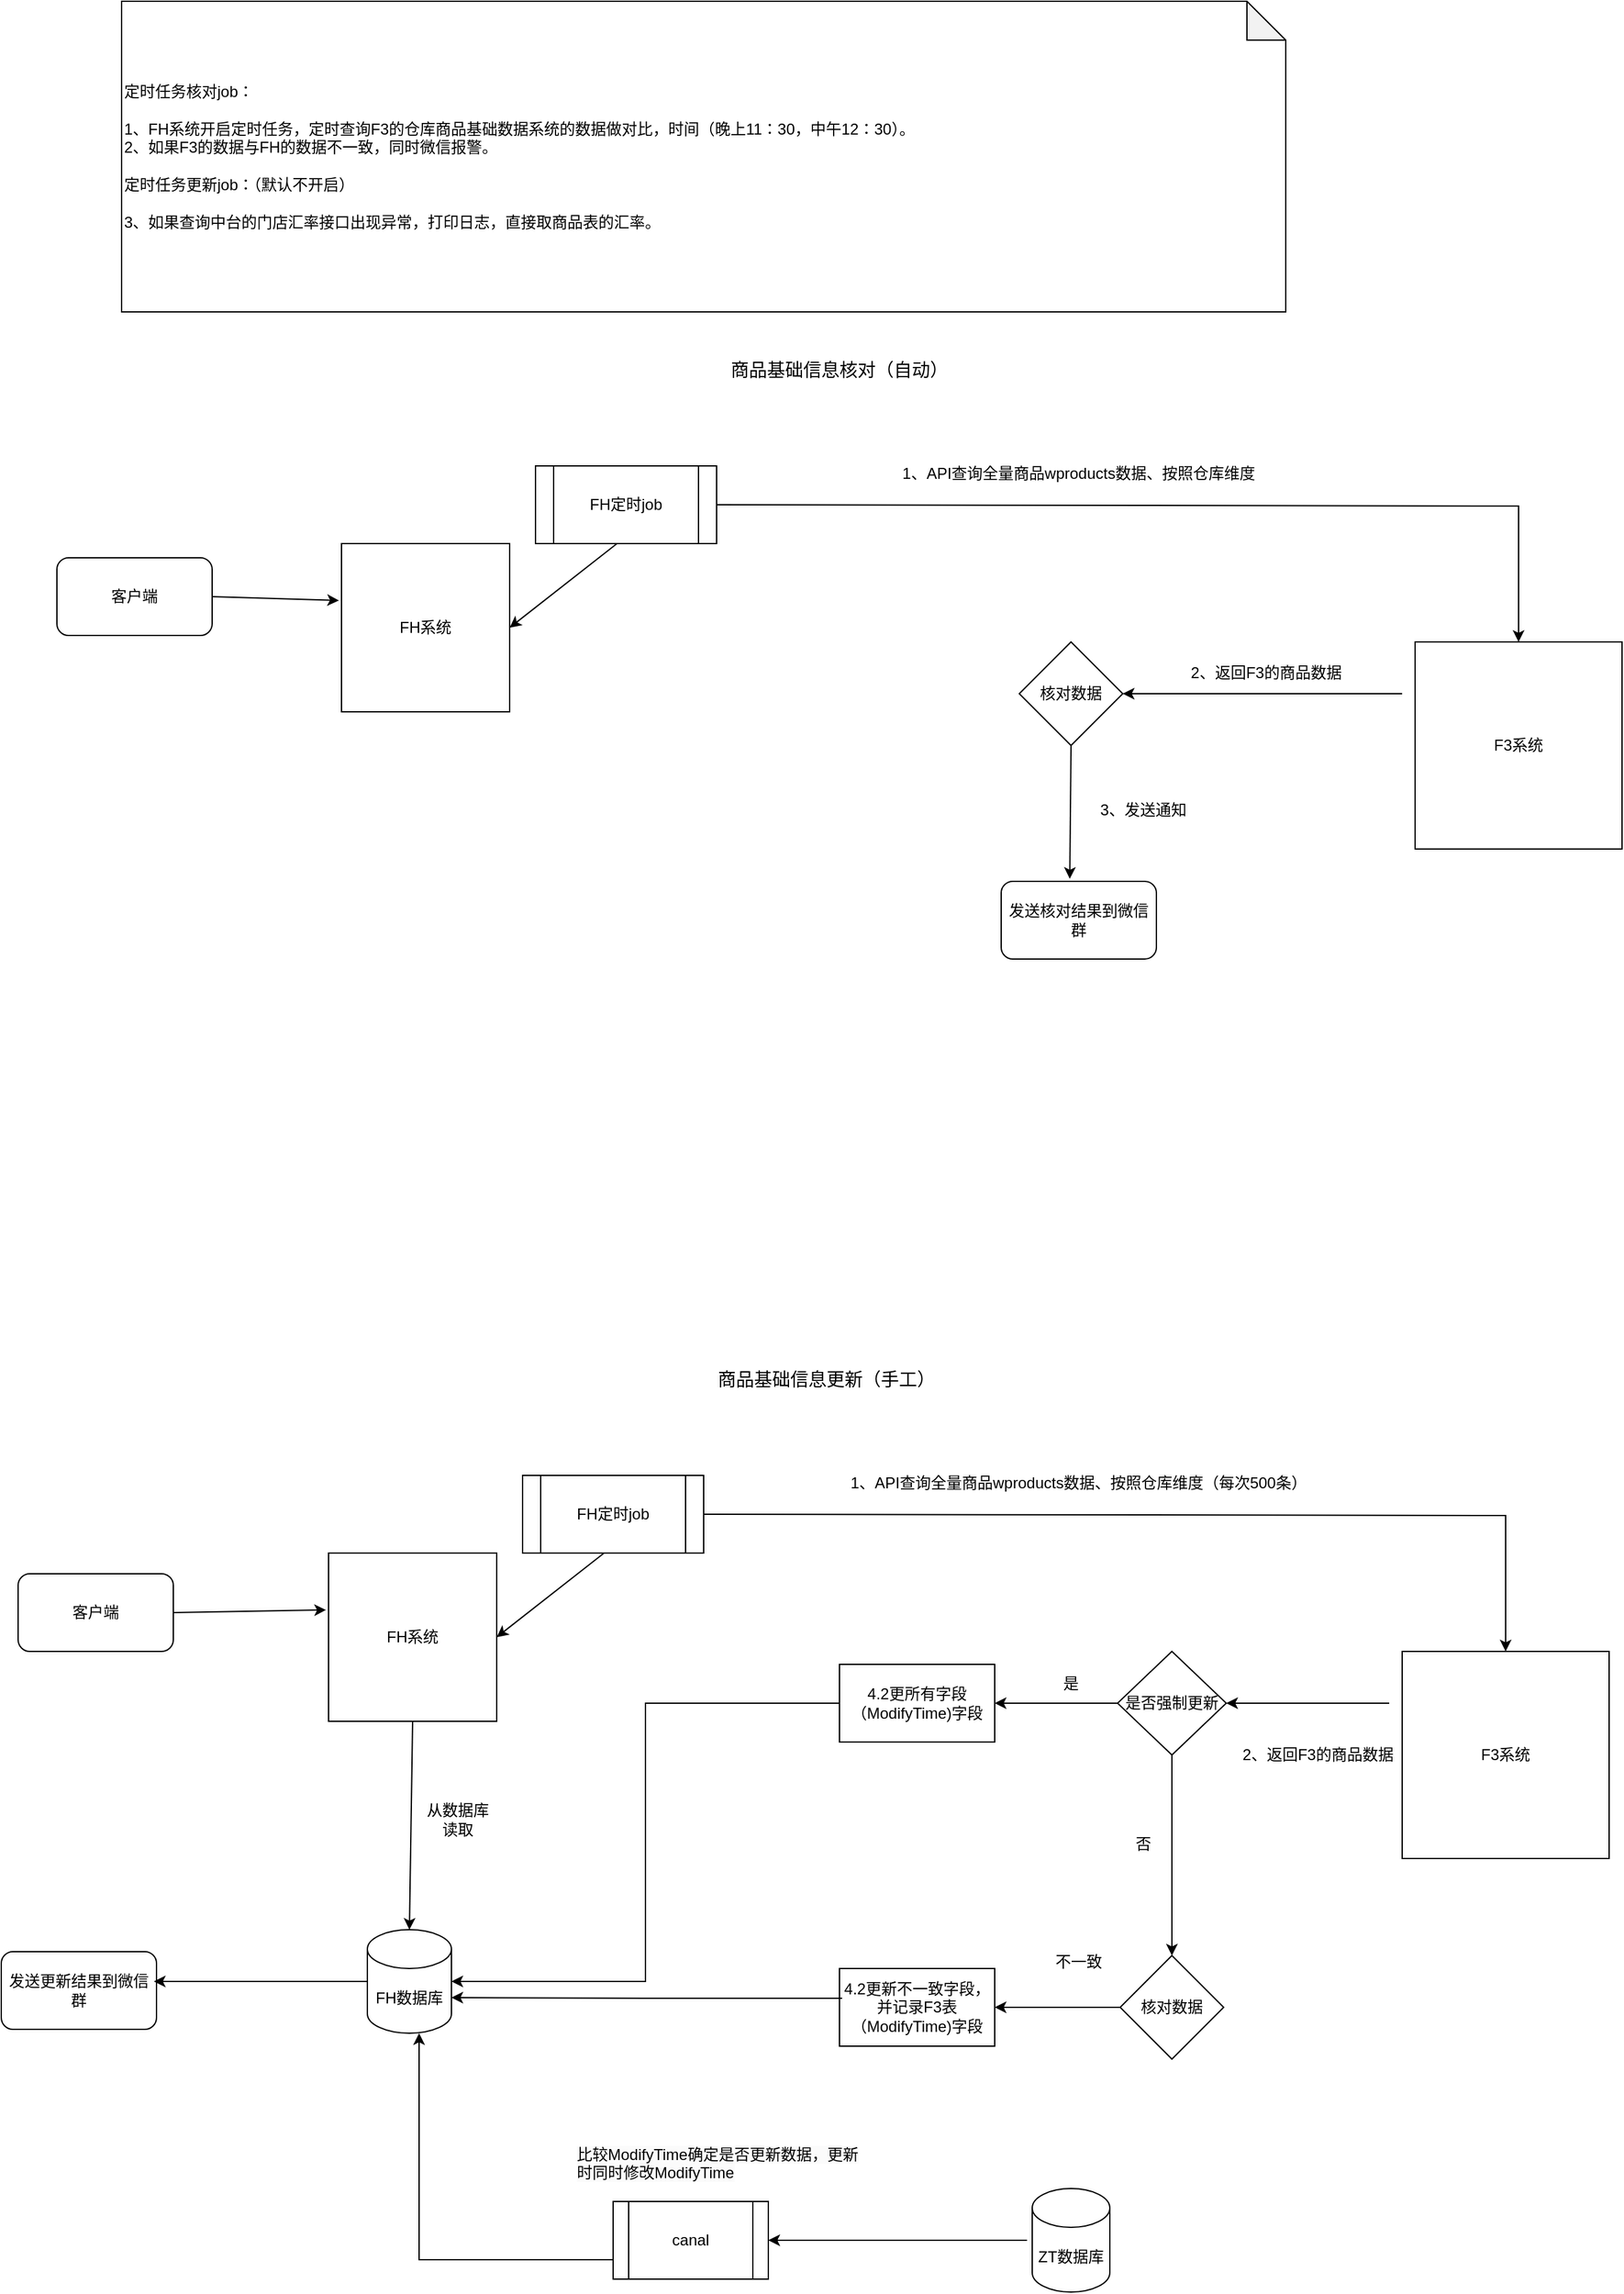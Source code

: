 <mxfile version="24.3.1" type="github">
  <diagram name="第 1 页" id="SwOGUWTqTxj4O2KYx5Az">
    <mxGraphModel dx="2261" dy="1915" grid="1" gridSize="10" guides="1" tooltips="1" connect="1" arrows="1" fold="1" page="1" pageScale="1" pageWidth="827" pageHeight="1169" math="0" shadow="0">
      <root>
        <mxCell id="0" />
        <mxCell id="1" parent="0" />
        <mxCell id="I23bi3BN3UNWPdhFbxeZ-1" value="FH系统" style="whiteSpace=wrap;html=1;aspect=fixed;" parent="1" vertex="1">
          <mxGeometry x="-150" y="149" width="130" height="130" as="geometry" />
        </mxCell>
        <mxCell id="I23bi3BN3UNWPdhFbxeZ-3" value="F3系统" style="whiteSpace=wrap;html=1;aspect=fixed;" parent="1" vertex="1">
          <mxGeometry x="680" y="225" width="160" height="160" as="geometry" />
        </mxCell>
        <mxCell id="I23bi3BN3UNWPdhFbxeZ-6" value="FH定时job" style="shape=process;whiteSpace=wrap;html=1;backgroundOutline=1;" parent="1" vertex="1">
          <mxGeometry y="89" width="140" height="60" as="geometry" />
        </mxCell>
        <mxCell id="I23bi3BN3UNWPdhFbxeZ-7" value="" style="endArrow=classic;html=1;rounded=0;entryX=0.5;entryY=0;entryDx=0;entryDy=0;exitX=1;exitY=0.5;exitDx=0;exitDy=0;" parent="1" source="I23bi3BN3UNWPdhFbxeZ-6" target="I23bi3BN3UNWPdhFbxeZ-3" edge="1">
          <mxGeometry width="50" height="50" relative="1" as="geometry">
            <mxPoint x="370" y="140" as="sourcePoint" />
            <mxPoint x="580" y="140" as="targetPoint" />
            <Array as="points">
              <mxPoint x="760" y="120" />
            </Array>
          </mxGeometry>
        </mxCell>
        <mxCell id="I23bi3BN3UNWPdhFbxeZ-8" value="1、API查询全量商品wproducts数据、按照仓库维度" style="text;html=1;align=center;verticalAlign=middle;whiteSpace=wrap;rounded=0;" parent="1" vertex="1">
          <mxGeometry x="270" y="80" width="300" height="30" as="geometry" />
        </mxCell>
        <mxCell id="I23bi3BN3UNWPdhFbxeZ-9" value="" style="endArrow=classic;html=1;rounded=0;exitX=0.45;exitY=1;exitDx=0;exitDy=0;exitPerimeter=0;entryX=1;entryY=0.5;entryDx=0;entryDy=0;" parent="1" source="I23bi3BN3UNWPdhFbxeZ-6" target="I23bi3BN3UNWPdhFbxeZ-1" edge="1">
          <mxGeometry width="50" height="50" relative="1" as="geometry">
            <mxPoint x="420" y="270" as="sourcePoint" />
            <mxPoint x="470" y="220" as="targetPoint" />
          </mxGeometry>
        </mxCell>
        <mxCell id="I23bi3BN3UNWPdhFbxeZ-10" value="客户端" style="rounded=1;whiteSpace=wrap;html=1;" parent="1" vertex="1">
          <mxGeometry x="-370" y="160" width="120" height="60" as="geometry" />
        </mxCell>
        <mxCell id="I23bi3BN3UNWPdhFbxeZ-11" value="" style="endArrow=classic;html=1;rounded=0;exitX=1;exitY=0.5;exitDx=0;exitDy=0;entryX=-0.015;entryY=0.338;entryDx=0;entryDy=0;entryPerimeter=0;" parent="1" source="I23bi3BN3UNWPdhFbxeZ-10" target="I23bi3BN3UNWPdhFbxeZ-1" edge="1">
          <mxGeometry width="50" height="50" relative="1" as="geometry">
            <mxPoint x="160" y="380" as="sourcePoint" />
            <mxPoint x="210" y="330" as="targetPoint" />
          </mxGeometry>
        </mxCell>
        <mxCell id="I23bi3BN3UNWPdhFbxeZ-12" value="核对数据" style="rhombus;whiteSpace=wrap;html=1;" parent="1" vertex="1">
          <mxGeometry x="374" y="225" width="80" height="80" as="geometry" />
        </mxCell>
        <mxCell id="I23bi3BN3UNWPdhFbxeZ-13" value="" style="endArrow=classic;html=1;rounded=0;entryX=1;entryY=0.5;entryDx=0;entryDy=0;" parent="1" target="I23bi3BN3UNWPdhFbxeZ-12" edge="1">
          <mxGeometry width="50" height="50" relative="1" as="geometry">
            <mxPoint x="670" y="265" as="sourcePoint" />
            <mxPoint x="670" y="290" as="targetPoint" />
          </mxGeometry>
        </mxCell>
        <mxCell id="I23bi3BN3UNWPdhFbxeZ-34" value="&lt;div&gt;定时任务核对job：&lt;br&gt;&lt;br&gt;1、FH系统开启定时任务，定时查询F3的仓库商品基础数据系统的数据做对比，时间（&lt;span style=&quot;background-color: initial;&quot;&gt;晚上11：30，中午12：30）&lt;/span&gt;&lt;span style=&quot;background-color: initial;&quot;&gt;。&lt;/span&gt;&lt;/div&gt;&lt;div&gt;2、如果F3的数据与FH的数据不一致，同时微信报警。&lt;br&gt;&lt;br&gt;定时任务更新job：（默认不开启）&lt;br&gt;&lt;br&gt;&lt;/div&gt;&lt;div&gt;&lt;span style=&quot;background-color: initial;&quot;&gt;3、如果查询中台的门店汇率接口出现异常，打印日志，直接取商品表的汇率。&lt;/span&gt;&lt;br&gt;&lt;/div&gt;" style="shape=note;whiteSpace=wrap;html=1;backgroundOutline=1;darkOpacity=0.05;align=left;" parent="1" vertex="1">
          <mxGeometry x="-320" y="-270" width="900" height="240" as="geometry" />
        </mxCell>
        <mxCell id="I23bi3BN3UNWPdhFbxeZ-35" value="2、返回F3的商品数据" style="text;html=1;align=center;verticalAlign=middle;whiteSpace=wrap;rounded=0;" parent="1" vertex="1">
          <mxGeometry x="480" y="234" width="170" height="30" as="geometry" />
        </mxCell>
        <mxCell id="4naVz4eQQLzdOFx--Ux4-1" value="发送核对结果到微信群" style="rounded=1;whiteSpace=wrap;html=1;" parent="1" vertex="1">
          <mxGeometry x="360" y="410" width="120" height="60" as="geometry" />
        </mxCell>
        <mxCell id="4naVz4eQQLzdOFx--Ux4-2" value="" style="endArrow=classic;html=1;rounded=0;exitX=0.5;exitY=1;exitDx=0;exitDy=0;entryX=0.442;entryY=-0.033;entryDx=0;entryDy=0;entryPerimeter=0;" parent="1" source="I23bi3BN3UNWPdhFbxeZ-12" target="4naVz4eQQLzdOFx--Ux4-1" edge="1">
          <mxGeometry width="50" height="50" relative="1" as="geometry">
            <mxPoint x="360" y="385" as="sourcePoint" />
            <mxPoint x="426" y="410" as="targetPoint" />
          </mxGeometry>
        </mxCell>
        <mxCell id="4naVz4eQQLzdOFx--Ux4-6" value="3、发送通知" style="text;html=1;align=center;verticalAlign=middle;whiteSpace=wrap;rounded=0;" parent="1" vertex="1">
          <mxGeometry x="420" y="340" width="100" height="30" as="geometry" />
        </mxCell>
        <mxCell id="DuokuNJwzsPmPS03nK41-2" value="&lt;font style=&quot;font-size: 14px;&quot;&gt;商品基础信息核对（自动）&lt;/font&gt;" style="text;html=1;align=center;verticalAlign=middle;whiteSpace=wrap;rounded=0;" vertex="1" parent="1">
          <mxGeometry x="130" width="210" height="30" as="geometry" />
        </mxCell>
        <mxCell id="DuokuNJwzsPmPS03nK41-3" value="FH系统" style="whiteSpace=wrap;html=1;aspect=fixed;" vertex="1" parent="1">
          <mxGeometry x="-160" y="929" width="130" height="130" as="geometry" />
        </mxCell>
        <mxCell id="DuokuNJwzsPmPS03nK41-5" value="FH数据库" style="shape=cylinder3;whiteSpace=wrap;html=1;boundedLbl=1;backgroundOutline=1;size=15;" vertex="1" parent="1">
          <mxGeometry x="-130" y="1220" width="65" height="80" as="geometry" />
        </mxCell>
        <mxCell id="DuokuNJwzsPmPS03nK41-6" value="F3系统" style="whiteSpace=wrap;html=1;aspect=fixed;" vertex="1" parent="1">
          <mxGeometry x="670" y="1005" width="160" height="160" as="geometry" />
        </mxCell>
        <mxCell id="DuokuNJwzsPmPS03nK41-7" value="" style="endArrow=classic;html=1;rounded=0;exitX=0.5;exitY=1;exitDx=0;exitDy=0;entryX=0.5;entryY=0;entryDx=0;entryDy=0;entryPerimeter=0;" edge="1" parent="1" source="DuokuNJwzsPmPS03nK41-3" target="DuokuNJwzsPmPS03nK41-5">
          <mxGeometry width="50" height="50" relative="1" as="geometry">
            <mxPoint x="360" y="1150" as="sourcePoint" />
            <mxPoint x="410" y="1100" as="targetPoint" />
          </mxGeometry>
        </mxCell>
        <mxCell id="DuokuNJwzsPmPS03nK41-8" value="FH定时job" style="shape=process;whiteSpace=wrap;html=1;backgroundOutline=1;" vertex="1" parent="1">
          <mxGeometry x="-10" y="869" width="140" height="60" as="geometry" />
        </mxCell>
        <mxCell id="DuokuNJwzsPmPS03nK41-9" value="" style="endArrow=classic;html=1;rounded=0;entryX=0.5;entryY=0;entryDx=0;entryDy=0;exitX=1;exitY=0.5;exitDx=0;exitDy=0;" edge="1" parent="1" source="DuokuNJwzsPmPS03nK41-8" target="DuokuNJwzsPmPS03nK41-6">
          <mxGeometry width="50" height="50" relative="1" as="geometry">
            <mxPoint x="360" y="920" as="sourcePoint" />
            <mxPoint x="570" y="920" as="targetPoint" />
            <Array as="points">
              <mxPoint x="750" y="900" />
            </Array>
          </mxGeometry>
        </mxCell>
        <mxCell id="DuokuNJwzsPmPS03nK41-10" value="1、API查询全量商品wproducts数据、按照仓库维度（每次500条）" style="text;html=1;align=center;verticalAlign=middle;whiteSpace=wrap;rounded=0;" vertex="1" parent="1">
          <mxGeometry x="235" y="860" width="370" height="30" as="geometry" />
        </mxCell>
        <mxCell id="DuokuNJwzsPmPS03nK41-11" value="" style="endArrow=classic;html=1;rounded=0;exitX=0.45;exitY=1;exitDx=0;exitDy=0;exitPerimeter=0;entryX=1;entryY=0.5;entryDx=0;entryDy=0;" edge="1" parent="1" source="DuokuNJwzsPmPS03nK41-8" target="DuokuNJwzsPmPS03nK41-3">
          <mxGeometry width="50" height="50" relative="1" as="geometry">
            <mxPoint x="410" y="1050" as="sourcePoint" />
            <mxPoint x="460" y="1000" as="targetPoint" />
          </mxGeometry>
        </mxCell>
        <mxCell id="DuokuNJwzsPmPS03nK41-12" value="客户端" style="rounded=1;whiteSpace=wrap;html=1;" vertex="1" parent="1">
          <mxGeometry x="-400" y="945" width="120" height="60" as="geometry" />
        </mxCell>
        <mxCell id="DuokuNJwzsPmPS03nK41-13" value="" style="endArrow=classic;html=1;rounded=0;exitX=1;exitY=0.5;exitDx=0;exitDy=0;entryX=-0.015;entryY=0.338;entryDx=0;entryDy=0;entryPerimeter=0;" edge="1" parent="1" source="DuokuNJwzsPmPS03nK41-12" target="DuokuNJwzsPmPS03nK41-3">
          <mxGeometry width="50" height="50" relative="1" as="geometry">
            <mxPoint x="150" y="1160" as="sourcePoint" />
            <mxPoint x="200" y="1110" as="targetPoint" />
          </mxGeometry>
        </mxCell>
        <mxCell id="DuokuNJwzsPmPS03nK41-14" value="核对数据" style="rhombus;whiteSpace=wrap;html=1;" vertex="1" parent="1">
          <mxGeometry x="452" y="1240" width="80" height="80" as="geometry" />
        </mxCell>
        <mxCell id="DuokuNJwzsPmPS03nK41-15" value="" style="endArrow=classic;html=1;rounded=0;entryX=1;entryY=0.5;entryDx=0;entryDy=0;" edge="1" parent="1" target="DuokuNJwzsPmPS03nK41-33">
          <mxGeometry width="50" height="50" relative="1" as="geometry">
            <mxPoint x="660" y="1045" as="sourcePoint" />
            <mxPoint x="660" y="1070" as="targetPoint" />
          </mxGeometry>
        </mxCell>
        <mxCell id="DuokuNJwzsPmPS03nK41-16" value="" style="endArrow=classic;html=1;rounded=0;entryX=1;entryY=0.5;entryDx=0;entryDy=0;exitX=0;exitY=0.5;exitDx=0;exitDy=0;" edge="1" parent="1" source="DuokuNJwzsPmPS03nK41-14" target="DuokuNJwzsPmPS03nK41-17">
          <mxGeometry width="50" height="50" relative="1" as="geometry">
            <mxPoint x="575" y="1325" as="sourcePoint" />
            <mxPoint x="355" y="1329" as="targetPoint" />
          </mxGeometry>
        </mxCell>
        <mxCell id="DuokuNJwzsPmPS03nK41-17" value="4.2更新不一致字段，并记录F3表（ModifyTime)字段" style="rounded=0;whiteSpace=wrap;html=1;" vertex="1" parent="1">
          <mxGeometry x="235" y="1250" width="120" height="60" as="geometry" />
        </mxCell>
        <mxCell id="DuokuNJwzsPmPS03nK41-19" value="&lt;span style=&quot;color: rgb(0, 0, 0); font-family: Helvetica; font-size: 12px; font-style: normal; font-variant-ligatures: normal; font-variant-caps: normal; font-weight: 400; letter-spacing: normal; orphans: 2; text-align: center; text-indent: 0px; text-transform: none; widows: 2; word-spacing: 0px; -webkit-text-stroke-width: 0px; white-space: normal; background-color: rgb(251, 251, 251); text-decoration-thickness: initial; text-decoration-style: initial; text-decoration-color: initial; display: inline !important; float: none;&quot;&gt;比较ModifyTime确定是否更新数据，更新时同时修改ModifyTime&lt;/span&gt;" style="text;whiteSpace=wrap;html=1;" vertex="1" parent="1">
          <mxGeometry x="30" y="1380" width="220" height="40" as="geometry" />
        </mxCell>
        <mxCell id="DuokuNJwzsPmPS03nK41-20" value="canal" style="shape=process;whiteSpace=wrap;html=1;backgroundOutline=1;" vertex="1" parent="1">
          <mxGeometry x="60" y="1430" width="120" height="60" as="geometry" />
        </mxCell>
        <mxCell id="DuokuNJwzsPmPS03nK41-21" value="" style="endArrow=classic;html=1;rounded=0;entryX=1;entryY=0.5;entryDx=0;entryDy=0;exitX=0;exitY=0.5;exitDx=0;exitDy=0;" edge="1" parent="1" target="DuokuNJwzsPmPS03nK41-20">
          <mxGeometry width="50" height="50" relative="1" as="geometry">
            <mxPoint x="380" y="1460" as="sourcePoint" />
            <mxPoint x="340" y="1470" as="targetPoint" />
          </mxGeometry>
        </mxCell>
        <mxCell id="DuokuNJwzsPmPS03nK41-22" value="" style="endArrow=classic;html=1;rounded=0;exitX=0;exitY=0.75;exitDx=0;exitDy=0;" edge="1" parent="1" source="DuokuNJwzsPmPS03nK41-20">
          <mxGeometry width="50" height="50" relative="1" as="geometry">
            <mxPoint x="-140" y="1350" as="sourcePoint" />
            <mxPoint x="-90" y="1300" as="targetPoint" />
            <Array as="points">
              <mxPoint x="-90" y="1475" />
            </Array>
          </mxGeometry>
        </mxCell>
        <mxCell id="DuokuNJwzsPmPS03nK41-23" value="ZT数据库" style="shape=cylinder3;whiteSpace=wrap;html=1;boundedLbl=1;backgroundOutline=1;size=15;" vertex="1" parent="1">
          <mxGeometry x="384" y="1420" width="60" height="80" as="geometry" />
        </mxCell>
        <mxCell id="DuokuNJwzsPmPS03nK41-24" value="2、返回F3的商品数据" style="text;html=1;align=center;verticalAlign=middle;whiteSpace=wrap;rounded=0;" vertex="1" parent="1">
          <mxGeometry x="520" y="1070" width="170" height="30" as="geometry" />
        </mxCell>
        <mxCell id="DuokuNJwzsPmPS03nK41-27" value="不一致" style="text;html=1;align=center;verticalAlign=middle;whiteSpace=wrap;rounded=0;" vertex="1" parent="1">
          <mxGeometry x="390" y="1230" width="60" height="30" as="geometry" />
        </mxCell>
        <mxCell id="DuokuNJwzsPmPS03nK41-29" value="从数据库读取" style="text;html=1;align=center;verticalAlign=middle;whiteSpace=wrap;rounded=0;" vertex="1" parent="1">
          <mxGeometry x="-90" y="1120" width="60" height="30" as="geometry" />
        </mxCell>
        <mxCell id="DuokuNJwzsPmPS03nK41-32" value="&lt;font style=&quot;font-size: 14px;&quot;&gt;商品基础信息更新（手工）&lt;/font&gt;" style="text;html=1;align=center;verticalAlign=middle;whiteSpace=wrap;rounded=0;" vertex="1" parent="1">
          <mxGeometry x="120" y="780" width="210" height="30" as="geometry" />
        </mxCell>
        <mxCell id="DuokuNJwzsPmPS03nK41-35" style="edgeStyle=orthogonalEdgeStyle;rounded=0;orthogonalLoop=1;jettySize=auto;html=1;" edge="1" parent="1" source="DuokuNJwzsPmPS03nK41-33" target="DuokuNJwzsPmPS03nK41-34">
          <mxGeometry relative="1" as="geometry" />
        </mxCell>
        <mxCell id="DuokuNJwzsPmPS03nK41-36" style="edgeStyle=orthogonalEdgeStyle;rounded=0;orthogonalLoop=1;jettySize=auto;html=1;entryX=0.5;entryY=0;entryDx=0;entryDy=0;" edge="1" parent="1" source="DuokuNJwzsPmPS03nK41-33" target="DuokuNJwzsPmPS03nK41-14">
          <mxGeometry relative="1" as="geometry" />
        </mxCell>
        <mxCell id="DuokuNJwzsPmPS03nK41-33" value="是否强制更新" style="rhombus;whiteSpace=wrap;html=1;" vertex="1" parent="1">
          <mxGeometry x="450" y="1005" width="84" height="80" as="geometry" />
        </mxCell>
        <mxCell id="DuokuNJwzsPmPS03nK41-34" value="4.2更所有字段&lt;div&gt;（ModifyTime)字段&lt;/div&gt;" style="rounded=0;whiteSpace=wrap;html=1;" vertex="1" parent="1">
          <mxGeometry x="235" y="1015" width="120" height="60" as="geometry" />
        </mxCell>
        <mxCell id="DuokuNJwzsPmPS03nK41-37" style="edgeStyle=orthogonalEdgeStyle;rounded=0;orthogonalLoop=1;jettySize=auto;html=1;entryX=1;entryY=0.5;entryDx=0;entryDy=0;entryPerimeter=0;" edge="1" parent="1" source="DuokuNJwzsPmPS03nK41-34" target="DuokuNJwzsPmPS03nK41-5">
          <mxGeometry relative="1" as="geometry" />
        </mxCell>
        <mxCell id="DuokuNJwzsPmPS03nK41-38" style="edgeStyle=orthogonalEdgeStyle;rounded=0;orthogonalLoop=1;jettySize=auto;html=1;entryX=1;entryY=0;entryDx=0;entryDy=52.5;entryPerimeter=0;exitX=0.017;exitY=0.383;exitDx=0;exitDy=0;exitPerimeter=0;" edge="1" parent="1" source="DuokuNJwzsPmPS03nK41-17" target="DuokuNJwzsPmPS03nK41-5">
          <mxGeometry relative="1" as="geometry" />
        </mxCell>
        <mxCell id="DuokuNJwzsPmPS03nK41-42" value="是" style="text;html=1;align=center;verticalAlign=middle;whiteSpace=wrap;rounded=0;" vertex="1" parent="1">
          <mxGeometry x="384" y="1015" width="60" height="30" as="geometry" />
        </mxCell>
        <mxCell id="DuokuNJwzsPmPS03nK41-43" value="否" style="text;html=1;align=center;verticalAlign=middle;whiteSpace=wrap;rounded=0;" vertex="1" parent="1">
          <mxGeometry x="440" y="1139" width="60" height="30" as="geometry" />
        </mxCell>
        <mxCell id="DuokuNJwzsPmPS03nK41-44" value="发送更新结果到微信群" style="rounded=1;whiteSpace=wrap;html=1;" vertex="1" parent="1">
          <mxGeometry x="-413" y="1237" width="120" height="60" as="geometry" />
        </mxCell>
        <mxCell id="DuokuNJwzsPmPS03nK41-45" style="edgeStyle=orthogonalEdgeStyle;rounded=0;orthogonalLoop=1;jettySize=auto;html=1;entryX=0.983;entryY=0.383;entryDx=0;entryDy=0;entryPerimeter=0;" edge="1" parent="1" source="DuokuNJwzsPmPS03nK41-5" target="DuokuNJwzsPmPS03nK41-44">
          <mxGeometry relative="1" as="geometry" />
        </mxCell>
      </root>
    </mxGraphModel>
  </diagram>
</mxfile>
